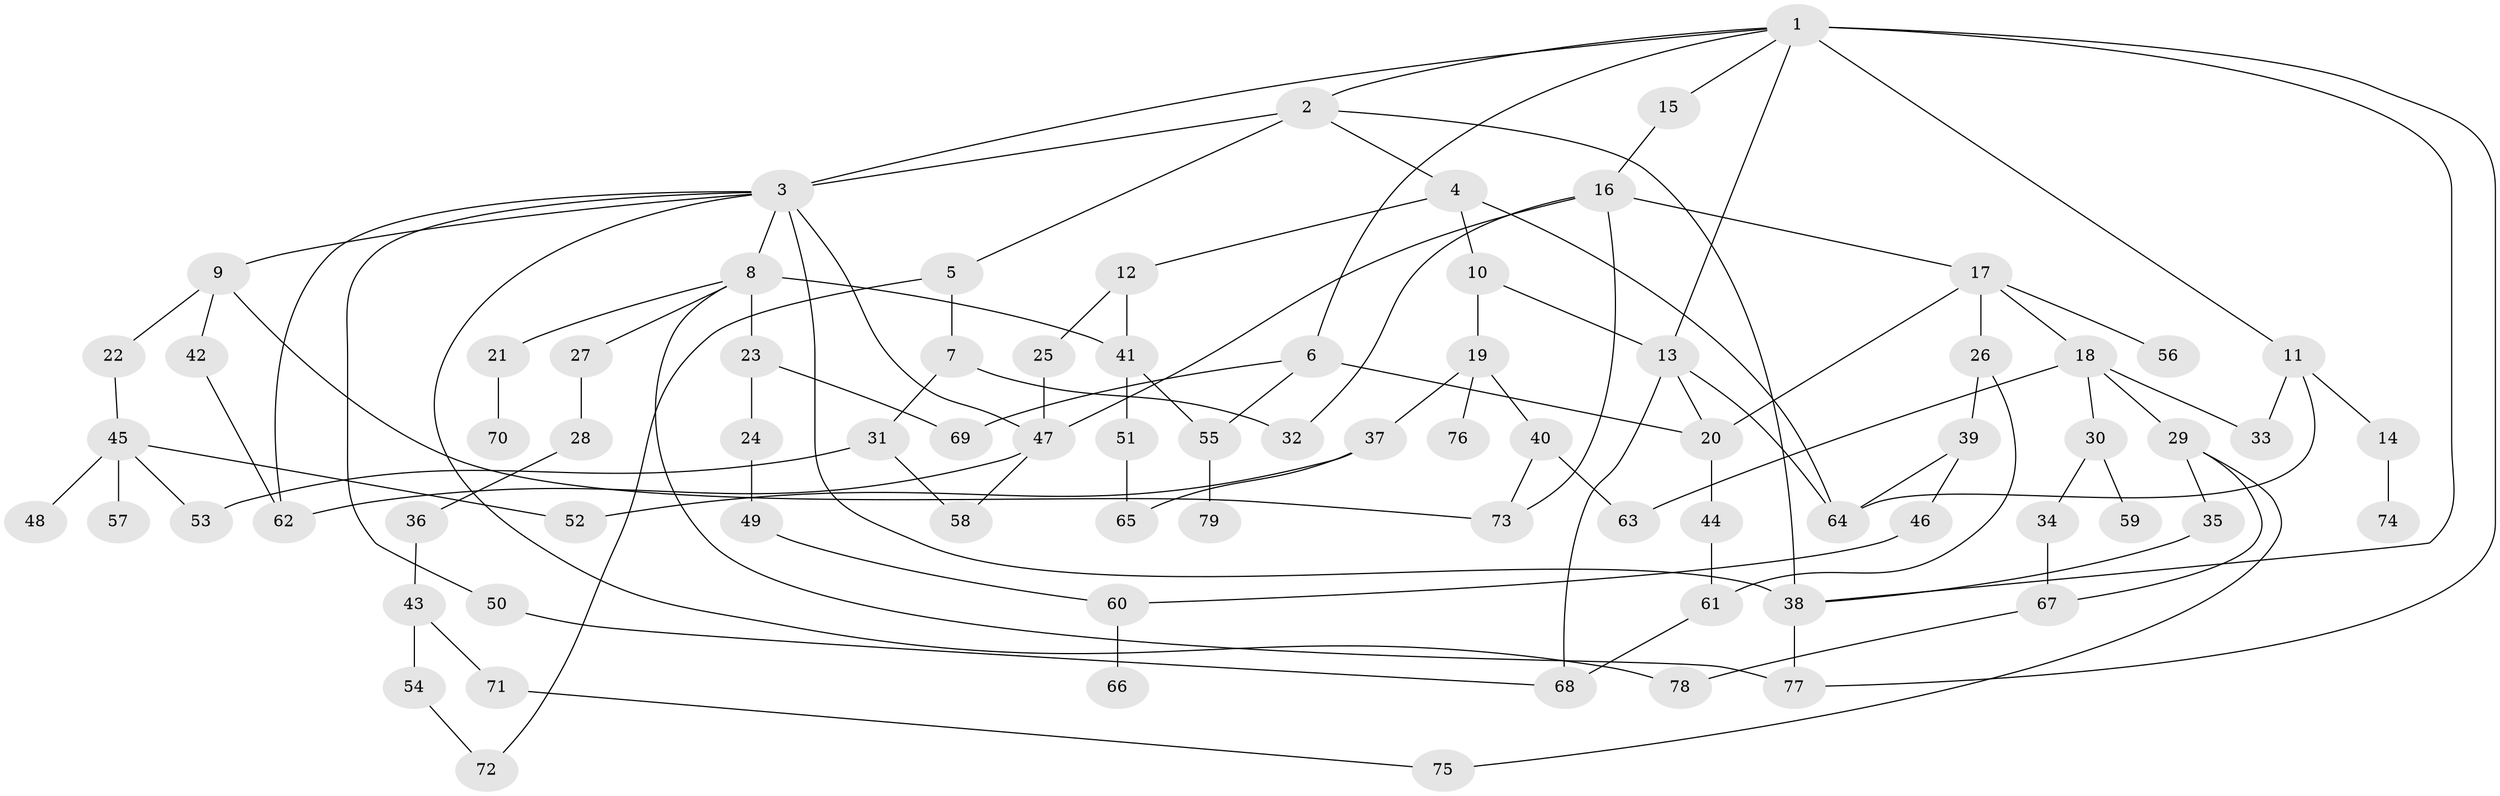 // original degree distribution, {9: 0.007692307692307693, 5: 0.05384615384615385, 4: 0.13076923076923078, 3: 0.25384615384615383, 7: 0.007692307692307693, 2: 0.3153846153846154, 6: 0.015384615384615385, 1: 0.2153846153846154}
// Generated by graph-tools (version 1.1) at 2025/48/03/04/25 22:48:43]
// undirected, 79 vertices, 114 edges
graph export_dot {
  node [color=gray90,style=filled];
  1;
  2;
  3;
  4;
  5;
  6;
  7;
  8;
  9;
  10;
  11;
  12;
  13;
  14;
  15;
  16;
  17;
  18;
  19;
  20;
  21;
  22;
  23;
  24;
  25;
  26;
  27;
  28;
  29;
  30;
  31;
  32;
  33;
  34;
  35;
  36;
  37;
  38;
  39;
  40;
  41;
  42;
  43;
  44;
  45;
  46;
  47;
  48;
  49;
  50;
  51;
  52;
  53;
  54;
  55;
  56;
  57;
  58;
  59;
  60;
  61;
  62;
  63;
  64;
  65;
  66;
  67;
  68;
  69;
  70;
  71;
  72;
  73;
  74;
  75;
  76;
  77;
  78;
  79;
  1 -- 2 [weight=1.0];
  1 -- 3 [weight=1.0];
  1 -- 6 [weight=1.0];
  1 -- 11 [weight=1.0];
  1 -- 13 [weight=1.0];
  1 -- 15 [weight=1.0];
  1 -- 38 [weight=1.0];
  1 -- 77 [weight=1.0];
  2 -- 3 [weight=1.0];
  2 -- 4 [weight=1.0];
  2 -- 5 [weight=1.0];
  2 -- 38 [weight=1.0];
  3 -- 8 [weight=1.0];
  3 -- 9 [weight=1.0];
  3 -- 38 [weight=2.0];
  3 -- 47 [weight=1.0];
  3 -- 50 [weight=1.0];
  3 -- 62 [weight=1.0];
  3 -- 78 [weight=1.0];
  4 -- 10 [weight=1.0];
  4 -- 12 [weight=1.0];
  4 -- 64 [weight=1.0];
  5 -- 7 [weight=1.0];
  5 -- 72 [weight=1.0];
  6 -- 20 [weight=1.0];
  6 -- 55 [weight=1.0];
  6 -- 69 [weight=1.0];
  7 -- 31 [weight=1.0];
  7 -- 32 [weight=1.0];
  8 -- 21 [weight=1.0];
  8 -- 23 [weight=1.0];
  8 -- 27 [weight=1.0];
  8 -- 41 [weight=2.0];
  8 -- 77 [weight=1.0];
  9 -- 22 [weight=1.0];
  9 -- 42 [weight=1.0];
  9 -- 73 [weight=1.0];
  10 -- 13 [weight=1.0];
  10 -- 19 [weight=1.0];
  11 -- 14 [weight=1.0];
  11 -- 33 [weight=1.0];
  11 -- 64 [weight=1.0];
  12 -- 25 [weight=1.0];
  12 -- 41 [weight=1.0];
  13 -- 20 [weight=1.0];
  13 -- 64 [weight=1.0];
  13 -- 68 [weight=1.0];
  14 -- 74 [weight=1.0];
  15 -- 16 [weight=1.0];
  16 -- 17 [weight=1.0];
  16 -- 32 [weight=1.0];
  16 -- 47 [weight=1.0];
  16 -- 73 [weight=1.0];
  17 -- 18 [weight=1.0];
  17 -- 20 [weight=1.0];
  17 -- 26 [weight=1.0];
  17 -- 56 [weight=1.0];
  18 -- 29 [weight=1.0];
  18 -- 30 [weight=1.0];
  18 -- 33 [weight=1.0];
  18 -- 63 [weight=1.0];
  19 -- 37 [weight=1.0];
  19 -- 40 [weight=1.0];
  19 -- 76 [weight=1.0];
  20 -- 44 [weight=1.0];
  21 -- 70 [weight=1.0];
  22 -- 45 [weight=1.0];
  23 -- 24 [weight=1.0];
  23 -- 69 [weight=1.0];
  24 -- 49 [weight=1.0];
  25 -- 47 [weight=1.0];
  26 -- 39 [weight=1.0];
  26 -- 61 [weight=1.0];
  27 -- 28 [weight=1.0];
  28 -- 36 [weight=1.0];
  29 -- 35 [weight=1.0];
  29 -- 67 [weight=1.0];
  29 -- 75 [weight=1.0];
  30 -- 34 [weight=1.0];
  30 -- 59 [weight=1.0];
  31 -- 53 [weight=1.0];
  31 -- 58 [weight=1.0];
  34 -- 67 [weight=1.0];
  35 -- 38 [weight=1.0];
  36 -- 43 [weight=1.0];
  37 -- 52 [weight=1.0];
  37 -- 65 [weight=1.0];
  38 -- 77 [weight=1.0];
  39 -- 46 [weight=1.0];
  39 -- 64 [weight=1.0];
  40 -- 63 [weight=1.0];
  40 -- 73 [weight=1.0];
  41 -- 51 [weight=1.0];
  41 -- 55 [weight=1.0];
  42 -- 62 [weight=1.0];
  43 -- 54 [weight=1.0];
  43 -- 71 [weight=1.0];
  44 -- 61 [weight=3.0];
  45 -- 48 [weight=1.0];
  45 -- 52 [weight=1.0];
  45 -- 53 [weight=1.0];
  45 -- 57 [weight=1.0];
  46 -- 60 [weight=1.0];
  47 -- 58 [weight=1.0];
  47 -- 62 [weight=1.0];
  49 -- 60 [weight=1.0];
  50 -- 68 [weight=1.0];
  51 -- 65 [weight=1.0];
  54 -- 72 [weight=1.0];
  55 -- 79 [weight=1.0];
  60 -- 66 [weight=1.0];
  61 -- 68 [weight=1.0];
  67 -- 78 [weight=1.0];
  71 -- 75 [weight=1.0];
}
